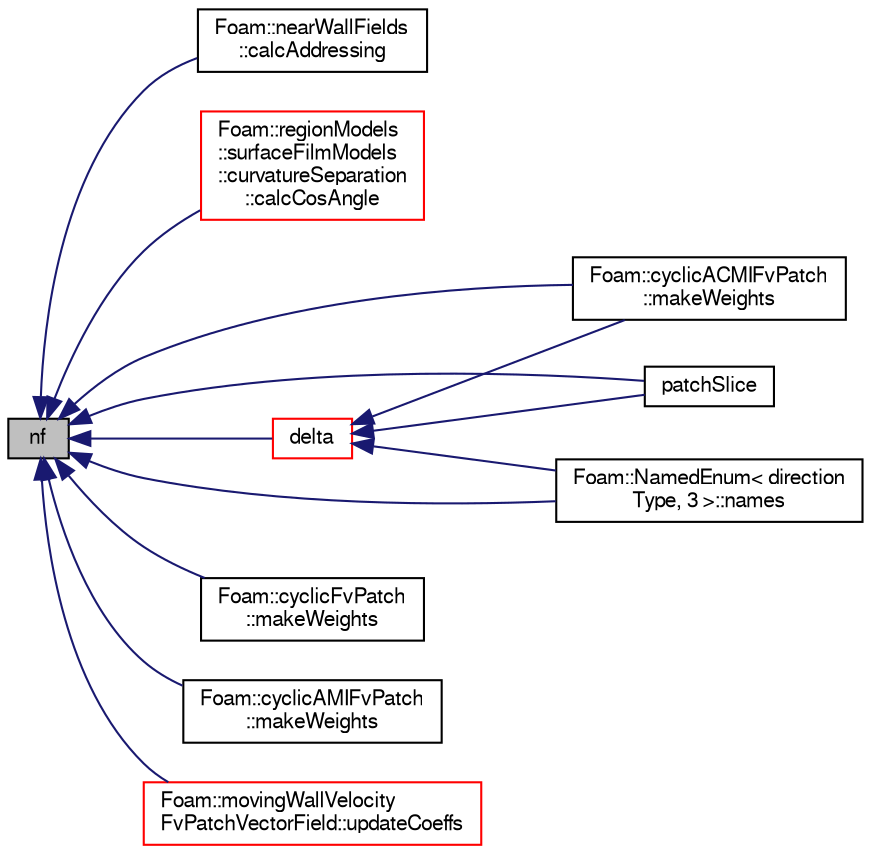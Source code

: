 digraph "nf"
{
  bgcolor="transparent";
  edge [fontname="FreeSans",fontsize="10",labelfontname="FreeSans",labelfontsize="10"];
  node [fontname="FreeSans",fontsize="10",shape=record];
  rankdir="LR";
  Node1258 [label="nf",height=0.2,width=0.4,color="black", fillcolor="grey75", style="filled", fontcolor="black"];
  Node1258 -> Node1259 [dir="back",color="midnightblue",fontsize="10",style="solid",fontname="FreeSans"];
  Node1259 [label="Foam::nearWallFields\l::calcAddressing",height=0.2,width=0.4,color="black",URL="$a28750.html#a7097a017d4eac4116d58a3cdbf507891",tooltip="Calculate addressing from cells back to patch faces. "];
  Node1258 -> Node1260 [dir="back",color="midnightblue",fontsize="10",style="solid",fontname="FreeSans"];
  Node1260 [label="Foam::regionModels\l::surfaceFilmModels\l::curvatureSeparation\l::calcCosAngle",height=0.2,width=0.4,color="red",URL="$a29094.html#a6595a2ccc657d73bb3e77c3dad18b386",tooltip="Calculate the cosine of the angle between gravity vector and. "];
  Node1258 -> Node1263 [dir="back",color="midnightblue",fontsize="10",style="solid",fontname="FreeSans"];
  Node1263 [label="delta",height=0.2,width=0.4,color="red",URL="$a22870.html#a8c83ba56d8c5964b15844718d953be71",tooltip="Return cell-centre to face-centre vector. "];
  Node1263 -> Node1265 [dir="back",color="midnightblue",fontsize="10",style="solid",fontname="FreeSans"];
  Node1265 [label="Foam::cyclicACMIFvPatch\l::makeWeights",height=0.2,width=0.4,color="black",URL="$a22806.html#a40382e092b8e9cf9b729b883c6dd46f6",tooltip="Make patch weighting factors. "];
  Node1263 -> Node1268 [dir="back",color="midnightblue",fontsize="10",style="solid",fontname="FreeSans"];
  Node1268 [label="patchSlice",height=0.2,width=0.4,color="black",URL="$a22870.html#abafaae120d11327175dacc1109283746",tooltip="Slice list to patch. "];
  Node1263 -> Node1270 [dir="back",color="midnightblue",fontsize="10",style="solid",fontname="FreeSans"];
  Node1270 [label="Foam::NamedEnum\< direction\lType, 3 \>::names",height=0.2,width=0.4,color="black",URL="$a25998.html#a7350da3a0edd92cd11e6c479c9967dc8"];
  Node1258 -> Node1271 [dir="back",color="midnightblue",fontsize="10",style="solid",fontname="FreeSans"];
  Node1271 [label="Foam::cyclicFvPatch\l::makeWeights",height=0.2,width=0.4,color="black",URL="$a22802.html#a40382e092b8e9cf9b729b883c6dd46f6",tooltip="Make patch weighting factors. "];
  Node1258 -> Node1272 [dir="back",color="midnightblue",fontsize="10",style="solid",fontname="FreeSans"];
  Node1272 [label="Foam::cyclicAMIFvPatch\l::makeWeights",height=0.2,width=0.4,color="black",URL="$a22810.html#a40382e092b8e9cf9b729b883c6dd46f6",tooltip="Make patch weighting factors. "];
  Node1258 -> Node1265 [dir="back",color="midnightblue",fontsize="10",style="solid",fontname="FreeSans"];
  Node1258 -> Node1270 [dir="back",color="midnightblue",fontsize="10",style="solid",fontname="FreeSans"];
  Node1258 -> Node1268 [dir="back",color="midnightblue",fontsize="10",style="solid",fontname="FreeSans"];
  Node1258 -> Node1273 [dir="back",color="midnightblue",fontsize="10",style="solid",fontname="FreeSans"];
  Node1273 [label="Foam::movingWallVelocity\lFvPatchVectorField::updateCoeffs",height=0.2,width=0.4,color="red",URL="$a22186.html#a7e24eafac629d3733181cd942d4c902f",tooltip="Update the coefficients associated with the patch field. "];
}
